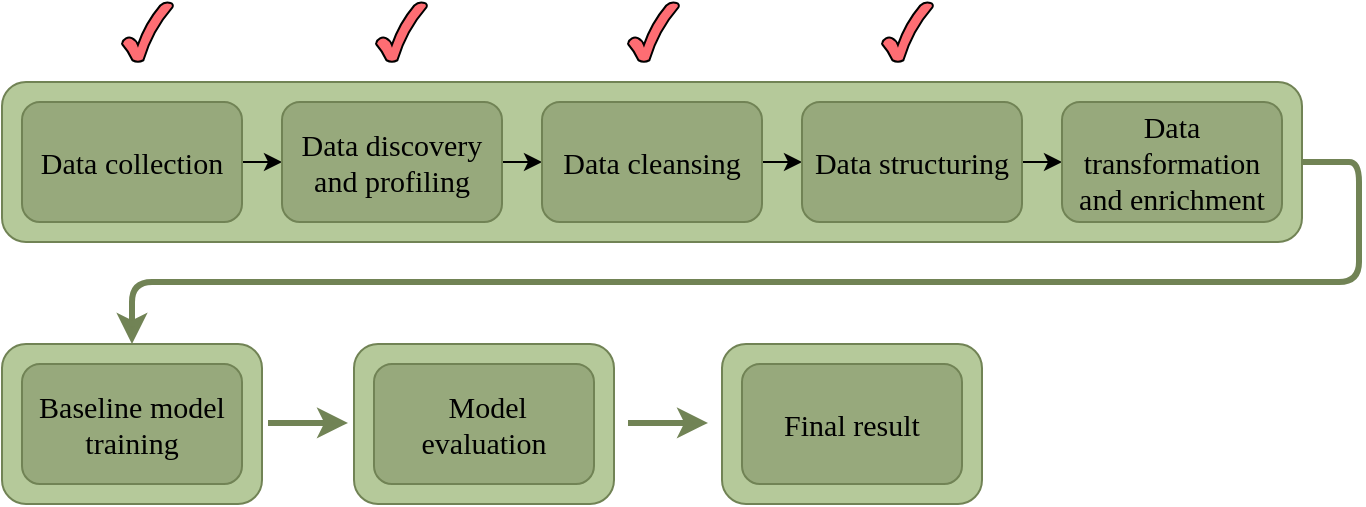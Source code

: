 <mxfile>
    <diagram id="VPsidG5UPo3SP2NgHH7p" name="Page-1">
        <mxGraphModel dx="34700" dy="41700" grid="0" gridSize="10" guides="1" tooltips="1" connect="1" arrows="1" fold="1" page="1" pageScale="1" pageWidth="1169" pageHeight="827" background="#ffffff" math="0" shadow="0">
            <root>
                <mxCell id="0"/>
                <mxCell id="1" parent="0"/>
                <mxCell id="37" value="" style="rounded=1;whiteSpace=wrap;html=1;fontFamily=Times New Roman;fontSize=15;fillColor=#B5C99A;strokeColor=#718355;fontStyle=0" vertex="1" parent="1">
                    <mxGeometry x="186" y="281" width="130" height="80" as="geometry"/>
                </mxCell>
                <mxCell id="36" value="" style="rounded=1;whiteSpace=wrap;html=1;fontFamily=Times New Roman;fontSize=15;fillColor=#B5C99A;strokeColor=#718355;fontStyle=0" vertex="1" parent="1">
                    <mxGeometry x="370" y="281" width="130" height="80" as="geometry"/>
                </mxCell>
                <mxCell id="22" value="" style="rounded=1;whiteSpace=wrap;html=1;fontFamily=Times New Roman;fontSize=15;fillColor=#B5C99A;strokeColor=#718355;fontStyle=0" vertex="1" parent="1">
                    <mxGeometry x="10" y="281" width="130" height="80" as="geometry"/>
                </mxCell>
                <mxCell id="20" value="" style="rounded=1;whiteSpace=wrap;html=1;fontFamily=Times New Roman;fontSize=15;fontColor=#333333;fillColor=#B5C99A;strokeColor=#718355;fontStyle=0" vertex="1" parent="1">
                    <mxGeometry x="10" y="150" width="650" height="80" as="geometry"/>
                </mxCell>
                <mxCell id="14" style="edgeStyle=none;html=1;exitX=1;exitY=0.5;exitDx=0;exitDy=0;entryX=0;entryY=0.5;entryDx=0;entryDy=0;fontFamily=Times New Roman;fontSize=15;fontColor=#000000;strokeColor=#000000;fontStyle=0" edge="1" parent="1" source="2" target="3">
                    <mxGeometry relative="1" as="geometry"/>
                </mxCell>
                <mxCell id="2" value="&lt;p style=&quot;font-size: 15px;&quot;&gt;&lt;font face=&quot;Times New Roman&quot; style=&quot;font-size: 15px;&quot; color=&quot;#000000&quot;&gt;Data collection&lt;/font&gt;&lt;/p&gt;" style="rounded=1;whiteSpace=wrap;html=1;fillColor=#97A97C;strokeColor=#718355;fontSize=15;fontStyle=0" vertex="1" parent="1">
                    <mxGeometry x="20" y="160" width="110" height="60" as="geometry"/>
                </mxCell>
                <mxCell id="15" style="edgeStyle=none;html=1;exitX=1;exitY=0.5;exitDx=0;exitDy=0;entryX=0;entryY=0.5;entryDx=0;entryDy=0;fontFamily=Times New Roman;fontSize=15;fontColor=#000000;strokeColor=#000000;fontStyle=0" edge="1" parent="1" source="3" target="4">
                    <mxGeometry relative="1" as="geometry"/>
                </mxCell>
                <mxCell id="3" value="&lt;p style=&quot;font-size: 15px;&quot;&gt;&lt;font face=&quot;Times New Roman&quot; style=&quot;font-size: 15px;&quot; color=&quot;#000000&quot;&gt;Data discovery and profiling&lt;/font&gt;&lt;/p&gt;" style="rounded=1;whiteSpace=wrap;html=1;fillColor=#97A97C;strokeColor=#718355;fontSize=15;fontStyle=0" vertex="1" parent="1">
                    <mxGeometry x="150" y="160" width="110" height="60" as="geometry"/>
                </mxCell>
                <mxCell id="16" style="edgeStyle=none;html=1;exitX=1;exitY=0.5;exitDx=0;exitDy=0;entryX=0;entryY=0.5;entryDx=0;entryDy=0;fontFamily=Times New Roman;fontSize=15;fontColor=#000000;strokeColor=#000000;fontStyle=0" edge="1" parent="1" source="4" target="5">
                    <mxGeometry relative="1" as="geometry"/>
                </mxCell>
                <mxCell id="4" value="&lt;p style=&quot;font-size: 15px;&quot;&gt;&lt;font face=&quot;Times New Roman&quot; style=&quot;font-size: 15px;&quot; color=&quot;#000000&quot;&gt;Data cleansing&lt;/font&gt;&lt;/p&gt;" style="rounded=1;whiteSpace=wrap;html=1;fillColor=#97A97C;strokeColor=#718355;fontSize=15;fontStyle=0" vertex="1" parent="1">
                    <mxGeometry x="280" y="160" width="110" height="60" as="geometry"/>
                </mxCell>
                <mxCell id="17" style="edgeStyle=none;html=1;exitX=1;exitY=0.5;exitDx=0;exitDy=0;fontFamily=Times New Roman;fontSize=15;fontColor=#000000;strokeColor=#000000;fontStyle=0" edge="1" parent="1" source="5" target="6">
                    <mxGeometry relative="1" as="geometry"/>
                </mxCell>
                <mxCell id="5" value="&lt;p style=&quot;font-size: 15px;&quot;&gt;&lt;font face=&quot;Times New Roman&quot; style=&quot;font-size: 15px;&quot; color=&quot;#000000&quot;&gt;Data structuring&lt;/font&gt;&lt;/p&gt;" style="rounded=1;whiteSpace=wrap;html=1;fillColor=#97A97C;strokeColor=#718355;fontSize=15;fontStyle=0" vertex="1" parent="1">
                    <mxGeometry x="410" y="160" width="110" height="60" as="geometry"/>
                </mxCell>
                <mxCell id="6" value="&lt;p style=&quot;font-size: 15px;&quot;&gt;&lt;font face=&quot;Times New Roman&quot; style=&quot;font-size: 15px;&quot; color=&quot;#000000&quot;&gt;Data transformation and enrichment&lt;/font&gt;&lt;/p&gt;" style="rounded=1;whiteSpace=wrap;html=1;fillColor=#97A97C;strokeColor=#718355;fontSize=15;fontStyle=0" vertex="1" parent="1">
                    <mxGeometry x="540" y="160" width="110" height="60" as="geometry"/>
                </mxCell>
                <mxCell id="12" value="&lt;p style=&quot;font-size: 15px;&quot;&gt;&lt;font face=&quot;Times New Roman&quot; style=&quot;font-size: 15px;&quot; color=&quot;#000000&quot;&gt;Baseline model training&lt;/font&gt;&lt;/p&gt;" style="rounded=1;whiteSpace=wrap;html=1;fillColor=#97A97C;strokeColor=#718355;fontSize=15;fontStyle=0" vertex="1" parent="1">
                    <mxGeometry x="20" y="291" width="110" height="60" as="geometry"/>
                </mxCell>
                <mxCell id="13" value="&lt;p style=&quot;font-size: 15px;&quot;&gt;&lt;font face=&quot;Times New Roman&quot; style=&quot;font-size: 15px;&quot; color=&quot;#000000&quot;&gt;&amp;nbsp;Model evaluation&lt;/font&gt;&lt;/p&gt;" style="rounded=1;whiteSpace=wrap;html=1;fillColor=#97A97C;strokeColor=#718355;fontSize=15;fontStyle=0" vertex="1" parent="1">
                    <mxGeometry x="196" y="291" width="110" height="60" as="geometry"/>
                </mxCell>
                <mxCell id="25" value="&lt;p style=&quot;font-size: 15px;&quot;&gt;&lt;font face=&quot;Times New Roman&quot; style=&quot;font-size: 15px;&quot; color=&quot;#000000&quot;&gt;Final result&lt;/font&gt;&lt;/p&gt;" style="rounded=1;whiteSpace=wrap;html=1;fillColor=#97A97C;strokeColor=#718355;fontSize=15;fontStyle=0" vertex="1" parent="1">
                    <mxGeometry x="380" y="291" width="110" height="60" as="geometry"/>
                </mxCell>
                <mxCell id="28" value="" style="endArrow=classic;html=1;fontFamily=Times New Roman;fontSize=15;fontColor=#000000;strokeColor=#718355;strokeWidth=3;fontStyle=0" edge="1" parent="1">
                    <mxGeometry width="50" height="50" relative="1" as="geometry">
                        <mxPoint x="323" y="320.44" as="sourcePoint"/>
                        <mxPoint x="363" y="320.44" as="targetPoint"/>
                    </mxGeometry>
                </mxCell>
                <mxCell id="29" value="" style="verticalLabelPosition=bottom;verticalAlign=top;html=1;shape=mxgraph.basic.tick;rounded=0;fontFamily=Times New Roman;fontSize=15;fontColor=#000000;strokeColor=#000000;fillColor=#FE6D73;" vertex="1" parent="1">
                    <mxGeometry x="70" y="110" width="25.5" height="30" as="geometry"/>
                </mxCell>
                <mxCell id="31" value="" style="verticalLabelPosition=bottom;verticalAlign=top;html=1;shape=mxgraph.basic.tick;rounded=0;fontFamily=Times New Roman;fontSize=15;fontColor=#000000;strokeColor=#000000;fillColor=#FE6D73;" vertex="1" parent="1">
                    <mxGeometry x="197" y="110" width="25.5" height="30" as="geometry"/>
                </mxCell>
                <mxCell id="33" value="" style="verticalLabelPosition=bottom;verticalAlign=top;html=1;shape=mxgraph.basic.tick;rounded=0;fontFamily=Times New Roman;fontSize=15;fontColor=#000000;strokeColor=#000000;fillColor=#FE6D73;" vertex="1" parent="1">
                    <mxGeometry x="323" y="110" width="25.5" height="30" as="geometry"/>
                </mxCell>
                <mxCell id="34" value="" style="verticalLabelPosition=bottom;verticalAlign=top;html=1;shape=mxgraph.basic.tick;rounded=0;fontFamily=Times New Roman;fontSize=15;fontColor=#000000;strokeColor=#000000;fillColor=#FE6D73;" vertex="1" parent="1">
                    <mxGeometry x="450" y="110" width="25.5" height="30" as="geometry"/>
                </mxCell>
                <mxCell id="38" value="" style="endArrow=classic;html=1;fontFamily=Times New Roman;fontSize=15;fontColor=#000000;strokeColor=#718355;strokeWidth=3;fontStyle=0" edge="1" parent="1">
                    <mxGeometry width="50" height="50" relative="1" as="geometry">
                        <mxPoint x="143" y="320.44" as="sourcePoint"/>
                        <mxPoint x="183" y="320.44" as="targetPoint"/>
                    </mxGeometry>
                </mxCell>
                <mxCell id="40" value="" style="endArrow=none;html=1;fontFamily=Times New Roman;fontSize=15;fontColor=#000000;strokeColor=#718355;strokeWidth=3;exitX=1;exitY=0.5;exitDx=0;exitDy=0;" edge="1" parent="1" source="20">
                    <mxGeometry width="50" height="50" relative="1" as="geometry">
                        <mxPoint x="650" y="310" as="sourcePoint"/>
                        <mxPoint x="680" y="190" as="targetPoint"/>
                    </mxGeometry>
                </mxCell>
                <mxCell id="41" value="" style="edgeStyle=elbowEdgeStyle;elbow=horizontal;endArrow=none;html=1;fontFamily=Times New Roman;fontSize=15;fontColor=#000000;strokeColor=#718355;strokeWidth=3;endFill=0;" edge="1" parent="1">
                    <mxGeometry width="50" height="50" relative="1" as="geometry">
                        <mxPoint x="678.5" y="190" as="sourcePoint"/>
                        <mxPoint x="250" y="250" as="targetPoint"/>
                        <Array as="points">
                            <mxPoint x="688.5" y="230"/>
                        </Array>
                    </mxGeometry>
                </mxCell>
                <mxCell id="42" value="" style="edgeStyle=elbowEdgeStyle;elbow=horizontal;endArrow=classic;html=1;fontFamily=Times New Roman;fontSize=15;fontColor=#000000;strokeColor=#718355;strokeWidth=3;entryX=0.5;entryY=0;entryDx=0;entryDy=0;" edge="1" parent="1" target="22">
                    <mxGeometry width="50" height="50" relative="1" as="geometry">
                        <mxPoint x="250" y="250" as="sourcePoint"/>
                        <mxPoint x="100" y="270" as="targetPoint"/>
                        <Array as="points">
                            <mxPoint x="75" y="250"/>
                        </Array>
                    </mxGeometry>
                </mxCell>
            </root>
        </mxGraphModel>
    </diagram>
</mxfile>